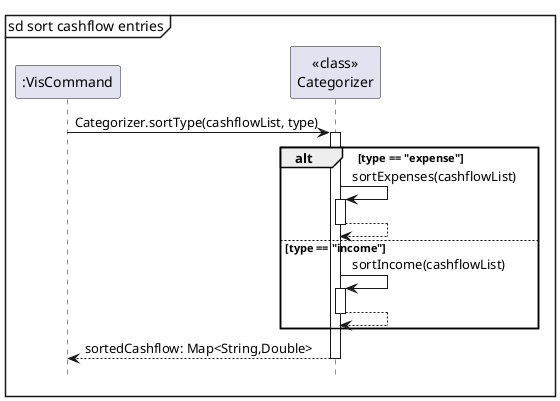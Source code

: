 @startuml

mainframe sd sort cashflow entries

autoactivate on

participant ":VisCommand"
participant "<<class>>\nCategorizer"

":VisCommand"-> "<<class>>\nCategorizer": Categorizer.sortType(cashflowList, type)

alt type == "expense"
    "<<class>>\nCategorizer" -> "<<class>>\nCategorizer": sortExpenses(cashflowList)
    return
else type == "income"
    "<<class>>\nCategorizer" -> "<<class>>\nCategorizer": sortIncome(cashflowList)
    return
end

return sortedCashflow: Map<String,Double>

hide footbox

@enduml